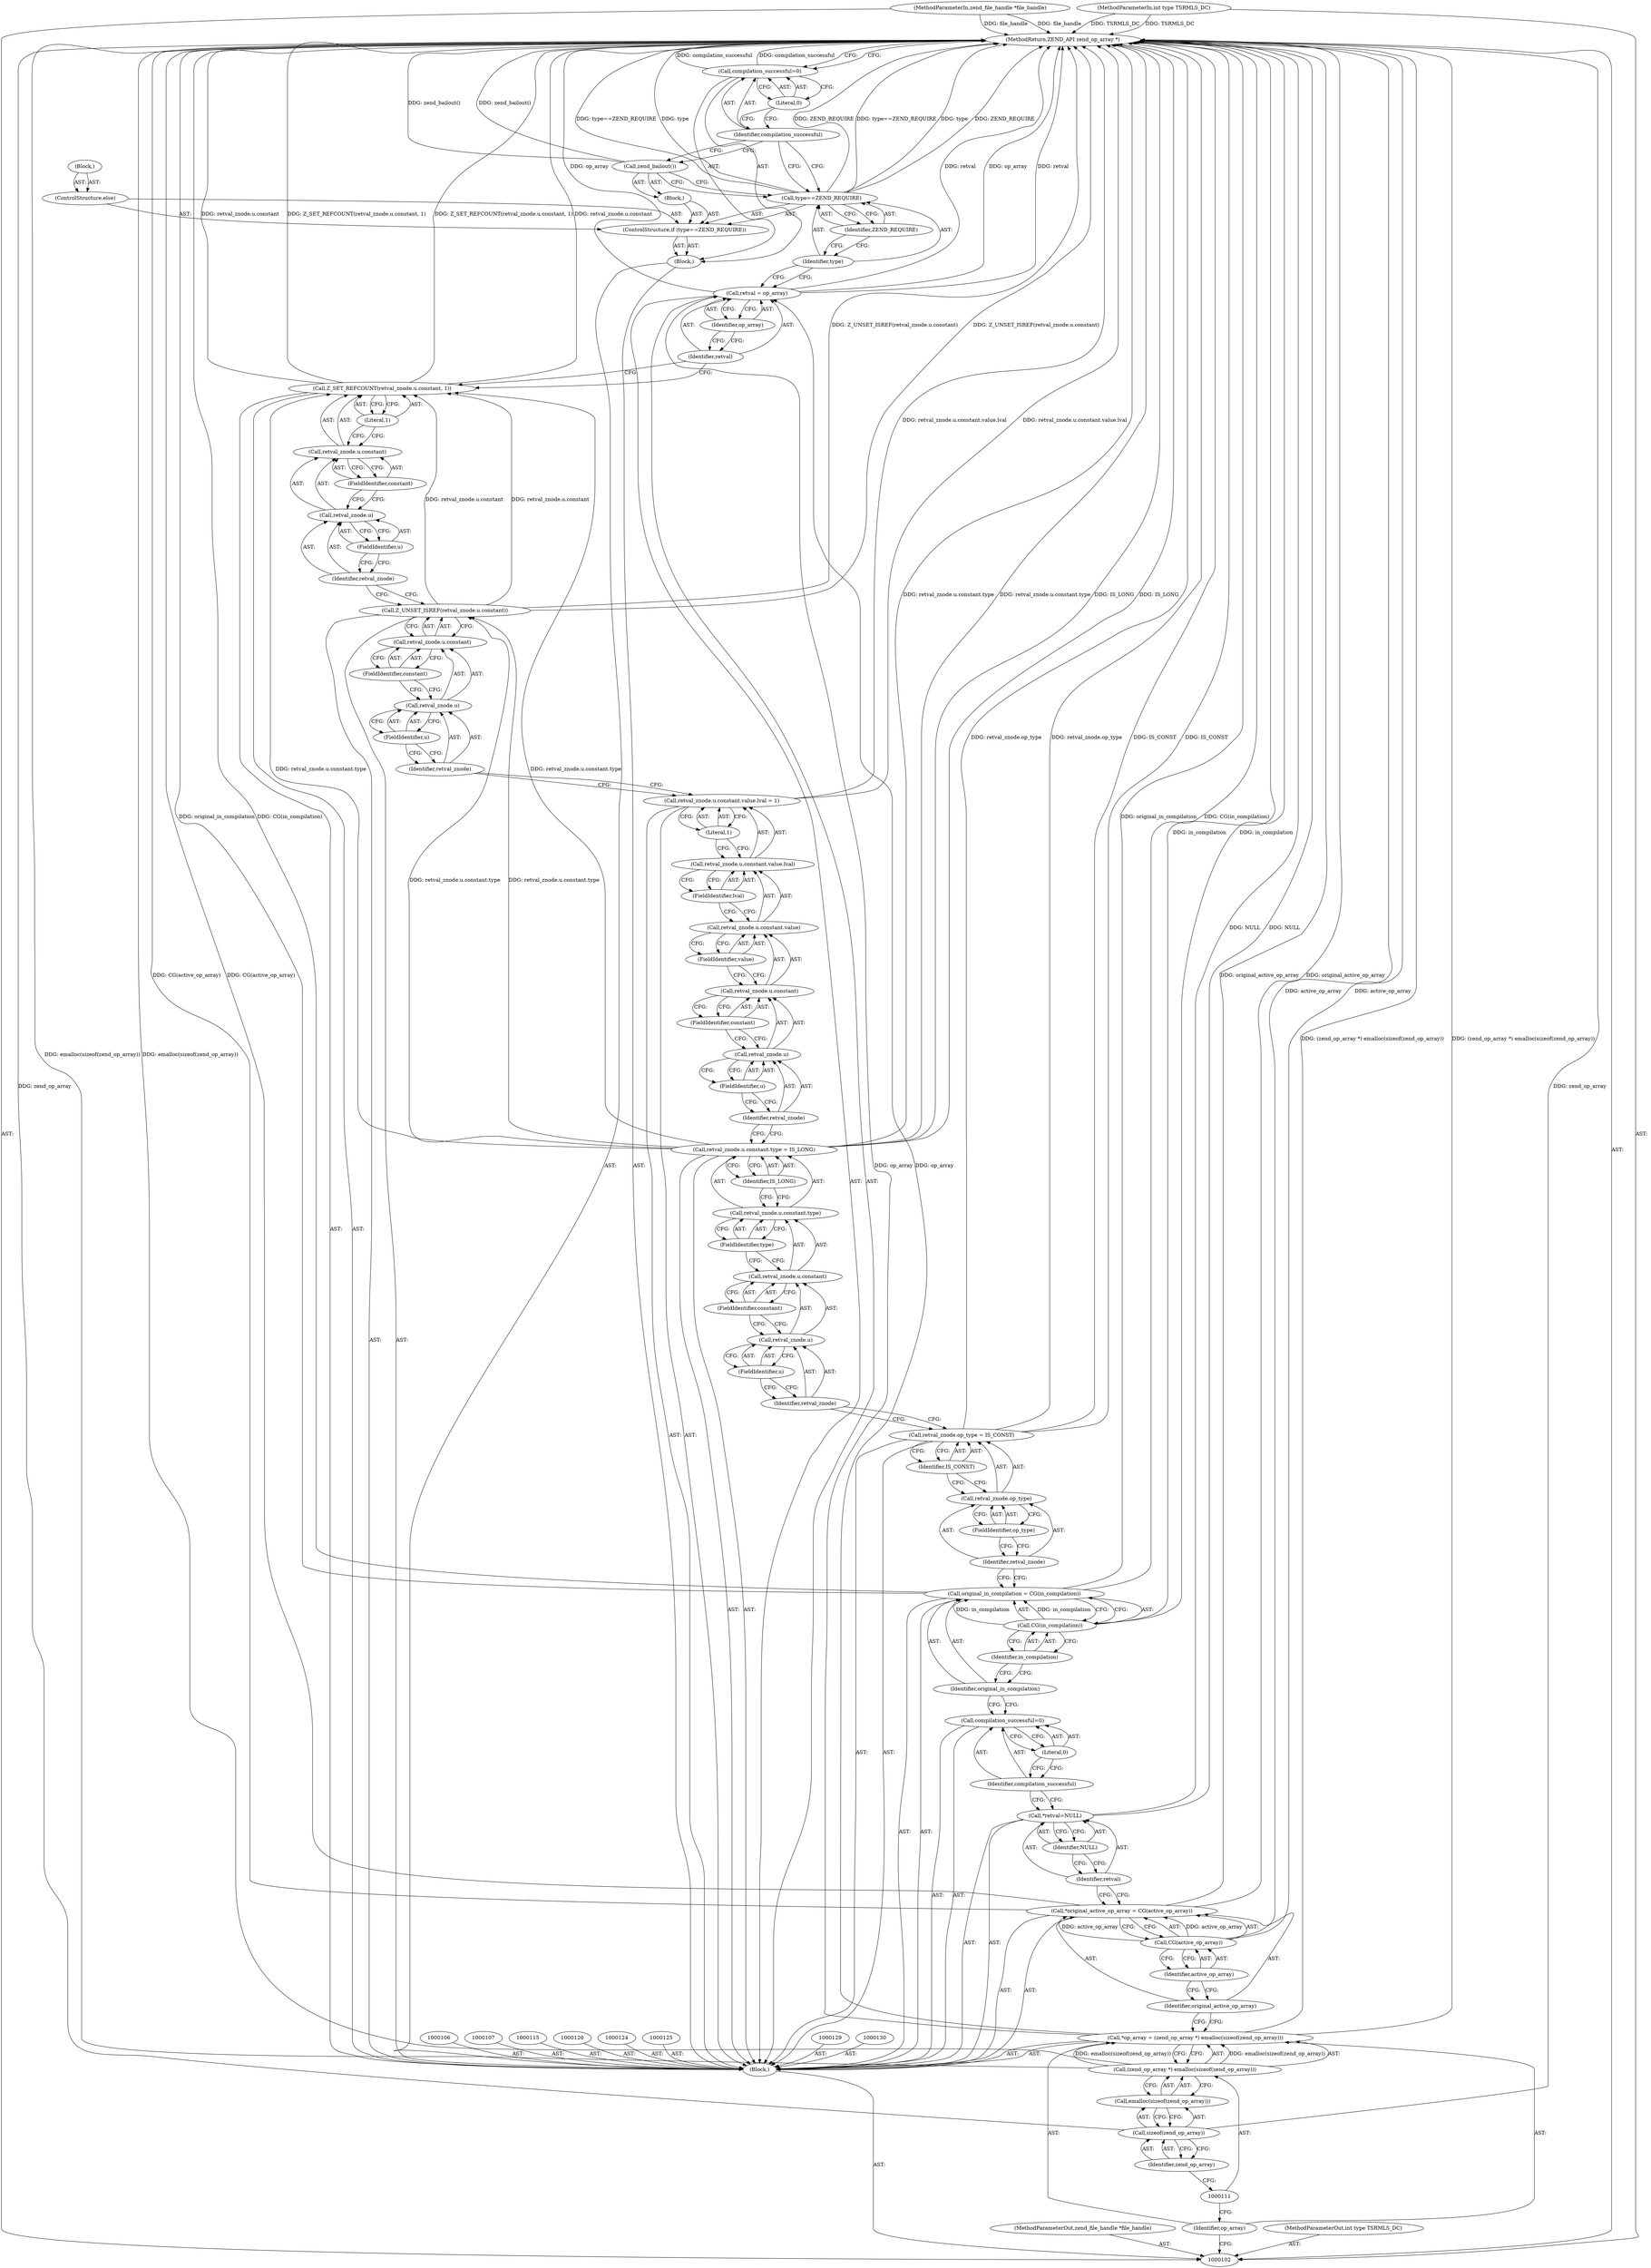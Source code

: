 digraph "0_php-src_fb58e69a84f4fde603a630d2c9df2fa3be16d846" {
"1000188" [label="(MethodReturn,ZEND_API zend_op_array *)"];
"1000103" [label="(MethodParameterIn,zend_file_handle *file_handle)"];
"1000244" [label="(MethodParameterOut,zend_file_handle *file_handle)"];
"1000104" [label="(MethodParameterIn,int type TSRMLS_DC)"];
"1000245" [label="(MethodParameterOut,int type TSRMLS_DC)"];
"1000131" [label="(Call,original_in_compilation = CG(in_compilation))"];
"1000132" [label="(Identifier,original_in_compilation)"];
"1000133" [label="(Call,CG(in_compilation))"];
"1000134" [label="(Identifier,in_compilation)"];
"1000135" [label="(Call,retval_znode.op_type = IS_CONST)"];
"1000136" [label="(Call,retval_znode.op_type)"];
"1000137" [label="(Identifier,retval_znode)"];
"1000138" [label="(FieldIdentifier,op_type)"];
"1000139" [label="(Identifier,IS_CONST)"];
"1000140" [label="(Call,retval_znode.u.constant.type = IS_LONG)"];
"1000141" [label="(Call,retval_znode.u.constant.type)"];
"1000142" [label="(Call,retval_znode.u.constant)"];
"1000143" [label="(Call,retval_znode.u)"];
"1000144" [label="(Identifier,retval_znode)"];
"1000145" [label="(FieldIdentifier,u)"];
"1000146" [label="(FieldIdentifier,constant)"];
"1000147" [label="(FieldIdentifier,type)"];
"1000148" [label="(Identifier,IS_LONG)"];
"1000149" [label="(Call,retval_znode.u.constant.value.lval = 1)"];
"1000150" [label="(Call,retval_znode.u.constant.value.lval)"];
"1000151" [label="(Call,retval_znode.u.constant.value)"];
"1000152" [label="(Call,retval_znode.u.constant)"];
"1000153" [label="(Call,retval_znode.u)"];
"1000154" [label="(Identifier,retval_znode)"];
"1000155" [label="(FieldIdentifier,u)"];
"1000156" [label="(FieldIdentifier,constant)"];
"1000157" [label="(FieldIdentifier,value)"];
"1000158" [label="(FieldIdentifier,lval)"];
"1000159" [label="(Literal,1)"];
"1000160" [label="(Call,Z_UNSET_ISREF(retval_znode.u.constant))"];
"1000161" [label="(Call,retval_znode.u.constant)"];
"1000162" [label="(Call,retval_znode.u)"];
"1000163" [label="(Identifier,retval_znode)"];
"1000164" [label="(FieldIdentifier,u)"];
"1000165" [label="(FieldIdentifier,constant)"];
"1000166" [label="(Call,Z_SET_REFCOUNT(retval_znode.u.constant, 1))"];
"1000167" [label="(Call,retval_znode.u.constant)"];
"1000168" [label="(Call,retval_znode.u)"];
"1000169" [label="(Identifier,retval_znode)"];
"1000170" [label="(FieldIdentifier,u)"];
"1000171" [label="(FieldIdentifier,constant)"];
"1000172" [label="(Literal,1)"];
"1000105" [label="(Block,)"];
"1000173" [label="(Call,retval = op_array)"];
"1000174" [label="(Identifier,retval)"];
"1000175" [label="(Identifier,op_array)"];
"1000176" [label="(Block,)"];
"1000180" [label="(Identifier,ZEND_REQUIRE)"];
"1000177" [label="(ControlStructure,if (type==ZEND_REQUIRE))"];
"1000181" [label="(Block,)"];
"1000178" [label="(Call,type==ZEND_REQUIRE)"];
"1000179" [label="(Identifier,type)"];
"1000182" [label="(Call,zend_bailout())"];
"1000183" [label="(ControlStructure,else)"];
"1000184" [label="(Block,)"];
"1000185" [label="(Call,compilation_successful=0)"];
"1000186" [label="(Identifier,compilation_successful)"];
"1000187" [label="(Literal,0)"];
"1000108" [label="(Call,*op_array = (zend_op_array *) emalloc(sizeof(zend_op_array)))"];
"1000109" [label="(Identifier,op_array)"];
"1000110" [label="(Call,(zend_op_array *) emalloc(sizeof(zend_op_array)))"];
"1000112" [label="(Call,emalloc(sizeof(zend_op_array)))"];
"1000113" [label="(Call,sizeof(zend_op_array))"];
"1000114" [label="(Identifier,zend_op_array)"];
"1000116" [label="(Call,*original_active_op_array = CG(active_op_array))"];
"1000117" [label="(Identifier,original_active_op_array)"];
"1000118" [label="(Call,CG(active_op_array))"];
"1000119" [label="(Identifier,active_op_array)"];
"1000121" [label="(Call,*retval=NULL)"];
"1000122" [label="(Identifier,retval)"];
"1000123" [label="(Identifier,NULL)"];
"1000126" [label="(Call,compilation_successful=0)"];
"1000127" [label="(Identifier,compilation_successful)"];
"1000128" [label="(Literal,0)"];
"1000188" -> "1000102"  [label="AST: "];
"1000188" -> "1000185"  [label="CFG: "];
"1000185" -> "1000188"  [label="DDG: compilation_successful"];
"1000116" -> "1000188"  [label="DDG: CG(active_op_array)"];
"1000116" -> "1000188"  [label="DDG: original_active_op_array"];
"1000135" -> "1000188"  [label="DDG: retval_znode.op_type"];
"1000135" -> "1000188"  [label="DDG: IS_CONST"];
"1000149" -> "1000188"  [label="DDG: retval_znode.u.constant.value.lval"];
"1000118" -> "1000188"  [label="DDG: active_op_array"];
"1000182" -> "1000188"  [label="DDG: zend_bailout()"];
"1000178" -> "1000188"  [label="DDG: type==ZEND_REQUIRE"];
"1000178" -> "1000188"  [label="DDG: type"];
"1000178" -> "1000188"  [label="DDG: ZEND_REQUIRE"];
"1000104" -> "1000188"  [label="DDG: TSRMLS_DC"];
"1000113" -> "1000188"  [label="DDG: zend_op_array"];
"1000160" -> "1000188"  [label="DDG: Z_UNSET_ISREF(retval_znode.u.constant)"];
"1000121" -> "1000188"  [label="DDG: NULL"];
"1000131" -> "1000188"  [label="DDG: original_in_compilation"];
"1000131" -> "1000188"  [label="DDG: CG(in_compilation)"];
"1000140" -> "1000188"  [label="DDG: retval_znode.u.constant.type"];
"1000140" -> "1000188"  [label="DDG: IS_LONG"];
"1000166" -> "1000188"  [label="DDG: Z_SET_REFCOUNT(retval_znode.u.constant, 1)"];
"1000166" -> "1000188"  [label="DDG: retval_znode.u.constant"];
"1000103" -> "1000188"  [label="DDG: file_handle"];
"1000133" -> "1000188"  [label="DDG: in_compilation"];
"1000110" -> "1000188"  [label="DDG: emalloc(sizeof(zend_op_array))"];
"1000108" -> "1000188"  [label="DDG: (zend_op_array *) emalloc(sizeof(zend_op_array))"];
"1000173" -> "1000188"  [label="DDG: retval"];
"1000173" -> "1000188"  [label="DDG: op_array"];
"1000103" -> "1000102"  [label="AST: "];
"1000103" -> "1000188"  [label="DDG: file_handle"];
"1000244" -> "1000102"  [label="AST: "];
"1000104" -> "1000102"  [label="AST: "];
"1000104" -> "1000188"  [label="DDG: TSRMLS_DC"];
"1000245" -> "1000102"  [label="AST: "];
"1000131" -> "1000105"  [label="AST: "];
"1000131" -> "1000133"  [label="CFG: "];
"1000132" -> "1000131"  [label="AST: "];
"1000133" -> "1000131"  [label="AST: "];
"1000137" -> "1000131"  [label="CFG: "];
"1000131" -> "1000188"  [label="DDG: original_in_compilation"];
"1000131" -> "1000188"  [label="DDG: CG(in_compilation)"];
"1000133" -> "1000131"  [label="DDG: in_compilation"];
"1000132" -> "1000131"  [label="AST: "];
"1000132" -> "1000126"  [label="CFG: "];
"1000134" -> "1000132"  [label="CFG: "];
"1000133" -> "1000131"  [label="AST: "];
"1000133" -> "1000134"  [label="CFG: "];
"1000134" -> "1000133"  [label="AST: "];
"1000131" -> "1000133"  [label="CFG: "];
"1000133" -> "1000188"  [label="DDG: in_compilation"];
"1000133" -> "1000131"  [label="DDG: in_compilation"];
"1000134" -> "1000133"  [label="AST: "];
"1000134" -> "1000132"  [label="CFG: "];
"1000133" -> "1000134"  [label="CFG: "];
"1000135" -> "1000105"  [label="AST: "];
"1000135" -> "1000139"  [label="CFG: "];
"1000136" -> "1000135"  [label="AST: "];
"1000139" -> "1000135"  [label="AST: "];
"1000144" -> "1000135"  [label="CFG: "];
"1000135" -> "1000188"  [label="DDG: retval_znode.op_type"];
"1000135" -> "1000188"  [label="DDG: IS_CONST"];
"1000136" -> "1000135"  [label="AST: "];
"1000136" -> "1000138"  [label="CFG: "];
"1000137" -> "1000136"  [label="AST: "];
"1000138" -> "1000136"  [label="AST: "];
"1000139" -> "1000136"  [label="CFG: "];
"1000137" -> "1000136"  [label="AST: "];
"1000137" -> "1000131"  [label="CFG: "];
"1000138" -> "1000137"  [label="CFG: "];
"1000138" -> "1000136"  [label="AST: "];
"1000138" -> "1000137"  [label="CFG: "];
"1000136" -> "1000138"  [label="CFG: "];
"1000139" -> "1000135"  [label="AST: "];
"1000139" -> "1000136"  [label="CFG: "];
"1000135" -> "1000139"  [label="CFG: "];
"1000140" -> "1000105"  [label="AST: "];
"1000140" -> "1000148"  [label="CFG: "];
"1000141" -> "1000140"  [label="AST: "];
"1000148" -> "1000140"  [label="AST: "];
"1000154" -> "1000140"  [label="CFG: "];
"1000140" -> "1000188"  [label="DDG: retval_znode.u.constant.type"];
"1000140" -> "1000188"  [label="DDG: IS_LONG"];
"1000140" -> "1000160"  [label="DDG: retval_znode.u.constant.type"];
"1000140" -> "1000166"  [label="DDG: retval_znode.u.constant.type"];
"1000141" -> "1000140"  [label="AST: "];
"1000141" -> "1000147"  [label="CFG: "];
"1000142" -> "1000141"  [label="AST: "];
"1000147" -> "1000141"  [label="AST: "];
"1000148" -> "1000141"  [label="CFG: "];
"1000142" -> "1000141"  [label="AST: "];
"1000142" -> "1000146"  [label="CFG: "];
"1000143" -> "1000142"  [label="AST: "];
"1000146" -> "1000142"  [label="AST: "];
"1000147" -> "1000142"  [label="CFG: "];
"1000143" -> "1000142"  [label="AST: "];
"1000143" -> "1000145"  [label="CFG: "];
"1000144" -> "1000143"  [label="AST: "];
"1000145" -> "1000143"  [label="AST: "];
"1000146" -> "1000143"  [label="CFG: "];
"1000144" -> "1000143"  [label="AST: "];
"1000144" -> "1000135"  [label="CFG: "];
"1000145" -> "1000144"  [label="CFG: "];
"1000145" -> "1000143"  [label="AST: "];
"1000145" -> "1000144"  [label="CFG: "];
"1000143" -> "1000145"  [label="CFG: "];
"1000146" -> "1000142"  [label="AST: "];
"1000146" -> "1000143"  [label="CFG: "];
"1000142" -> "1000146"  [label="CFG: "];
"1000147" -> "1000141"  [label="AST: "];
"1000147" -> "1000142"  [label="CFG: "];
"1000141" -> "1000147"  [label="CFG: "];
"1000148" -> "1000140"  [label="AST: "];
"1000148" -> "1000141"  [label="CFG: "];
"1000140" -> "1000148"  [label="CFG: "];
"1000149" -> "1000105"  [label="AST: "];
"1000149" -> "1000159"  [label="CFG: "];
"1000150" -> "1000149"  [label="AST: "];
"1000159" -> "1000149"  [label="AST: "];
"1000163" -> "1000149"  [label="CFG: "];
"1000149" -> "1000188"  [label="DDG: retval_znode.u.constant.value.lval"];
"1000150" -> "1000149"  [label="AST: "];
"1000150" -> "1000158"  [label="CFG: "];
"1000151" -> "1000150"  [label="AST: "];
"1000158" -> "1000150"  [label="AST: "];
"1000159" -> "1000150"  [label="CFG: "];
"1000151" -> "1000150"  [label="AST: "];
"1000151" -> "1000157"  [label="CFG: "];
"1000152" -> "1000151"  [label="AST: "];
"1000157" -> "1000151"  [label="AST: "];
"1000158" -> "1000151"  [label="CFG: "];
"1000152" -> "1000151"  [label="AST: "];
"1000152" -> "1000156"  [label="CFG: "];
"1000153" -> "1000152"  [label="AST: "];
"1000156" -> "1000152"  [label="AST: "];
"1000157" -> "1000152"  [label="CFG: "];
"1000153" -> "1000152"  [label="AST: "];
"1000153" -> "1000155"  [label="CFG: "];
"1000154" -> "1000153"  [label="AST: "];
"1000155" -> "1000153"  [label="AST: "];
"1000156" -> "1000153"  [label="CFG: "];
"1000154" -> "1000153"  [label="AST: "];
"1000154" -> "1000140"  [label="CFG: "];
"1000155" -> "1000154"  [label="CFG: "];
"1000155" -> "1000153"  [label="AST: "];
"1000155" -> "1000154"  [label="CFG: "];
"1000153" -> "1000155"  [label="CFG: "];
"1000156" -> "1000152"  [label="AST: "];
"1000156" -> "1000153"  [label="CFG: "];
"1000152" -> "1000156"  [label="CFG: "];
"1000157" -> "1000151"  [label="AST: "];
"1000157" -> "1000152"  [label="CFG: "];
"1000151" -> "1000157"  [label="CFG: "];
"1000158" -> "1000150"  [label="AST: "];
"1000158" -> "1000151"  [label="CFG: "];
"1000150" -> "1000158"  [label="CFG: "];
"1000159" -> "1000149"  [label="AST: "];
"1000159" -> "1000150"  [label="CFG: "];
"1000149" -> "1000159"  [label="CFG: "];
"1000160" -> "1000105"  [label="AST: "];
"1000160" -> "1000161"  [label="CFG: "];
"1000161" -> "1000160"  [label="AST: "];
"1000169" -> "1000160"  [label="CFG: "];
"1000160" -> "1000188"  [label="DDG: Z_UNSET_ISREF(retval_znode.u.constant)"];
"1000140" -> "1000160"  [label="DDG: retval_znode.u.constant.type"];
"1000160" -> "1000166"  [label="DDG: retval_znode.u.constant"];
"1000161" -> "1000160"  [label="AST: "];
"1000161" -> "1000165"  [label="CFG: "];
"1000162" -> "1000161"  [label="AST: "];
"1000165" -> "1000161"  [label="AST: "];
"1000160" -> "1000161"  [label="CFG: "];
"1000162" -> "1000161"  [label="AST: "];
"1000162" -> "1000164"  [label="CFG: "];
"1000163" -> "1000162"  [label="AST: "];
"1000164" -> "1000162"  [label="AST: "];
"1000165" -> "1000162"  [label="CFG: "];
"1000163" -> "1000162"  [label="AST: "];
"1000163" -> "1000149"  [label="CFG: "];
"1000164" -> "1000163"  [label="CFG: "];
"1000164" -> "1000162"  [label="AST: "];
"1000164" -> "1000163"  [label="CFG: "];
"1000162" -> "1000164"  [label="CFG: "];
"1000165" -> "1000161"  [label="AST: "];
"1000165" -> "1000162"  [label="CFG: "];
"1000161" -> "1000165"  [label="CFG: "];
"1000166" -> "1000105"  [label="AST: "];
"1000166" -> "1000172"  [label="CFG: "];
"1000167" -> "1000166"  [label="AST: "];
"1000172" -> "1000166"  [label="AST: "];
"1000174" -> "1000166"  [label="CFG: "];
"1000166" -> "1000188"  [label="DDG: Z_SET_REFCOUNT(retval_znode.u.constant, 1)"];
"1000166" -> "1000188"  [label="DDG: retval_znode.u.constant"];
"1000140" -> "1000166"  [label="DDG: retval_znode.u.constant.type"];
"1000160" -> "1000166"  [label="DDG: retval_znode.u.constant"];
"1000167" -> "1000166"  [label="AST: "];
"1000167" -> "1000171"  [label="CFG: "];
"1000168" -> "1000167"  [label="AST: "];
"1000171" -> "1000167"  [label="AST: "];
"1000172" -> "1000167"  [label="CFG: "];
"1000168" -> "1000167"  [label="AST: "];
"1000168" -> "1000170"  [label="CFG: "];
"1000169" -> "1000168"  [label="AST: "];
"1000170" -> "1000168"  [label="AST: "];
"1000171" -> "1000168"  [label="CFG: "];
"1000169" -> "1000168"  [label="AST: "];
"1000169" -> "1000160"  [label="CFG: "];
"1000170" -> "1000169"  [label="CFG: "];
"1000170" -> "1000168"  [label="AST: "];
"1000170" -> "1000169"  [label="CFG: "];
"1000168" -> "1000170"  [label="CFG: "];
"1000171" -> "1000167"  [label="AST: "];
"1000171" -> "1000168"  [label="CFG: "];
"1000167" -> "1000171"  [label="CFG: "];
"1000172" -> "1000166"  [label="AST: "];
"1000172" -> "1000167"  [label="CFG: "];
"1000166" -> "1000172"  [label="CFG: "];
"1000105" -> "1000102"  [label="AST: "];
"1000106" -> "1000105"  [label="AST: "];
"1000107" -> "1000105"  [label="AST: "];
"1000108" -> "1000105"  [label="AST: "];
"1000115" -> "1000105"  [label="AST: "];
"1000116" -> "1000105"  [label="AST: "];
"1000120" -> "1000105"  [label="AST: "];
"1000121" -> "1000105"  [label="AST: "];
"1000124" -> "1000105"  [label="AST: "];
"1000125" -> "1000105"  [label="AST: "];
"1000126" -> "1000105"  [label="AST: "];
"1000129" -> "1000105"  [label="AST: "];
"1000130" -> "1000105"  [label="AST: "];
"1000131" -> "1000105"  [label="AST: "];
"1000135" -> "1000105"  [label="AST: "];
"1000140" -> "1000105"  [label="AST: "];
"1000149" -> "1000105"  [label="AST: "];
"1000160" -> "1000105"  [label="AST: "];
"1000166" -> "1000105"  [label="AST: "];
"1000173" -> "1000105"  [label="AST: "];
"1000176" -> "1000105"  [label="AST: "];
"1000173" -> "1000105"  [label="AST: "];
"1000173" -> "1000175"  [label="CFG: "];
"1000174" -> "1000173"  [label="AST: "];
"1000175" -> "1000173"  [label="AST: "];
"1000179" -> "1000173"  [label="CFG: "];
"1000173" -> "1000188"  [label="DDG: retval"];
"1000173" -> "1000188"  [label="DDG: op_array"];
"1000108" -> "1000173"  [label="DDG: op_array"];
"1000174" -> "1000173"  [label="AST: "];
"1000174" -> "1000166"  [label="CFG: "];
"1000175" -> "1000174"  [label="CFG: "];
"1000175" -> "1000173"  [label="AST: "];
"1000175" -> "1000174"  [label="CFG: "];
"1000173" -> "1000175"  [label="CFG: "];
"1000176" -> "1000105"  [label="AST: "];
"1000177" -> "1000176"  [label="AST: "];
"1000185" -> "1000176"  [label="AST: "];
"1000180" -> "1000178"  [label="AST: "];
"1000180" -> "1000179"  [label="CFG: "];
"1000178" -> "1000180"  [label="CFG: "];
"1000177" -> "1000176"  [label="AST: "];
"1000178" -> "1000177"  [label="AST: "];
"1000181" -> "1000177"  [label="AST: "];
"1000183" -> "1000177"  [label="AST: "];
"1000181" -> "1000177"  [label="AST: "];
"1000182" -> "1000181"  [label="AST: "];
"1000178" -> "1000177"  [label="AST: "];
"1000178" -> "1000180"  [label="CFG: "];
"1000179" -> "1000178"  [label="AST: "];
"1000180" -> "1000178"  [label="AST: "];
"1000182" -> "1000178"  [label="CFG: "];
"1000186" -> "1000178"  [label="CFG: "];
"1000178" -> "1000188"  [label="DDG: type==ZEND_REQUIRE"];
"1000178" -> "1000188"  [label="DDG: type"];
"1000178" -> "1000188"  [label="DDG: ZEND_REQUIRE"];
"1000179" -> "1000178"  [label="AST: "];
"1000179" -> "1000173"  [label="CFG: "];
"1000180" -> "1000179"  [label="CFG: "];
"1000182" -> "1000181"  [label="AST: "];
"1000182" -> "1000178"  [label="CFG: "];
"1000186" -> "1000182"  [label="CFG: "];
"1000182" -> "1000188"  [label="DDG: zend_bailout()"];
"1000183" -> "1000177"  [label="AST: "];
"1000184" -> "1000183"  [label="AST: "];
"1000184" -> "1000183"  [label="AST: "];
"1000185" -> "1000176"  [label="AST: "];
"1000185" -> "1000187"  [label="CFG: "];
"1000186" -> "1000185"  [label="AST: "];
"1000187" -> "1000185"  [label="AST: "];
"1000188" -> "1000185"  [label="CFG: "];
"1000185" -> "1000188"  [label="DDG: compilation_successful"];
"1000186" -> "1000185"  [label="AST: "];
"1000186" -> "1000182"  [label="CFG: "];
"1000186" -> "1000178"  [label="CFG: "];
"1000187" -> "1000186"  [label="CFG: "];
"1000187" -> "1000185"  [label="AST: "];
"1000187" -> "1000186"  [label="CFG: "];
"1000185" -> "1000187"  [label="CFG: "];
"1000108" -> "1000105"  [label="AST: "];
"1000108" -> "1000110"  [label="CFG: "];
"1000109" -> "1000108"  [label="AST: "];
"1000110" -> "1000108"  [label="AST: "];
"1000117" -> "1000108"  [label="CFG: "];
"1000108" -> "1000188"  [label="DDG: (zend_op_array *) emalloc(sizeof(zend_op_array))"];
"1000110" -> "1000108"  [label="DDG: emalloc(sizeof(zend_op_array))"];
"1000108" -> "1000173"  [label="DDG: op_array"];
"1000109" -> "1000108"  [label="AST: "];
"1000109" -> "1000102"  [label="CFG: "];
"1000111" -> "1000109"  [label="CFG: "];
"1000110" -> "1000108"  [label="AST: "];
"1000110" -> "1000112"  [label="CFG: "];
"1000111" -> "1000110"  [label="AST: "];
"1000112" -> "1000110"  [label="AST: "];
"1000108" -> "1000110"  [label="CFG: "];
"1000110" -> "1000188"  [label="DDG: emalloc(sizeof(zend_op_array))"];
"1000110" -> "1000108"  [label="DDG: emalloc(sizeof(zend_op_array))"];
"1000112" -> "1000110"  [label="AST: "];
"1000112" -> "1000113"  [label="CFG: "];
"1000113" -> "1000112"  [label="AST: "];
"1000110" -> "1000112"  [label="CFG: "];
"1000113" -> "1000112"  [label="AST: "];
"1000113" -> "1000114"  [label="CFG: "];
"1000114" -> "1000113"  [label="AST: "];
"1000112" -> "1000113"  [label="CFG: "];
"1000113" -> "1000188"  [label="DDG: zend_op_array"];
"1000114" -> "1000113"  [label="AST: "];
"1000114" -> "1000111"  [label="CFG: "];
"1000113" -> "1000114"  [label="CFG: "];
"1000116" -> "1000105"  [label="AST: "];
"1000116" -> "1000118"  [label="CFG: "];
"1000117" -> "1000116"  [label="AST: "];
"1000118" -> "1000116"  [label="AST: "];
"1000122" -> "1000116"  [label="CFG: "];
"1000116" -> "1000188"  [label="DDG: CG(active_op_array)"];
"1000116" -> "1000188"  [label="DDG: original_active_op_array"];
"1000118" -> "1000116"  [label="DDG: active_op_array"];
"1000117" -> "1000116"  [label="AST: "];
"1000117" -> "1000108"  [label="CFG: "];
"1000119" -> "1000117"  [label="CFG: "];
"1000118" -> "1000116"  [label="AST: "];
"1000118" -> "1000119"  [label="CFG: "];
"1000119" -> "1000118"  [label="AST: "];
"1000116" -> "1000118"  [label="CFG: "];
"1000118" -> "1000188"  [label="DDG: active_op_array"];
"1000118" -> "1000116"  [label="DDG: active_op_array"];
"1000119" -> "1000118"  [label="AST: "];
"1000119" -> "1000117"  [label="CFG: "];
"1000118" -> "1000119"  [label="CFG: "];
"1000121" -> "1000105"  [label="AST: "];
"1000121" -> "1000123"  [label="CFG: "];
"1000122" -> "1000121"  [label="AST: "];
"1000123" -> "1000121"  [label="AST: "];
"1000127" -> "1000121"  [label="CFG: "];
"1000121" -> "1000188"  [label="DDG: NULL"];
"1000122" -> "1000121"  [label="AST: "];
"1000122" -> "1000116"  [label="CFG: "];
"1000123" -> "1000122"  [label="CFG: "];
"1000123" -> "1000121"  [label="AST: "];
"1000123" -> "1000122"  [label="CFG: "];
"1000121" -> "1000123"  [label="CFG: "];
"1000126" -> "1000105"  [label="AST: "];
"1000126" -> "1000128"  [label="CFG: "];
"1000127" -> "1000126"  [label="AST: "];
"1000128" -> "1000126"  [label="AST: "];
"1000132" -> "1000126"  [label="CFG: "];
"1000127" -> "1000126"  [label="AST: "];
"1000127" -> "1000121"  [label="CFG: "];
"1000128" -> "1000127"  [label="CFG: "];
"1000128" -> "1000126"  [label="AST: "];
"1000128" -> "1000127"  [label="CFG: "];
"1000126" -> "1000128"  [label="CFG: "];
}
